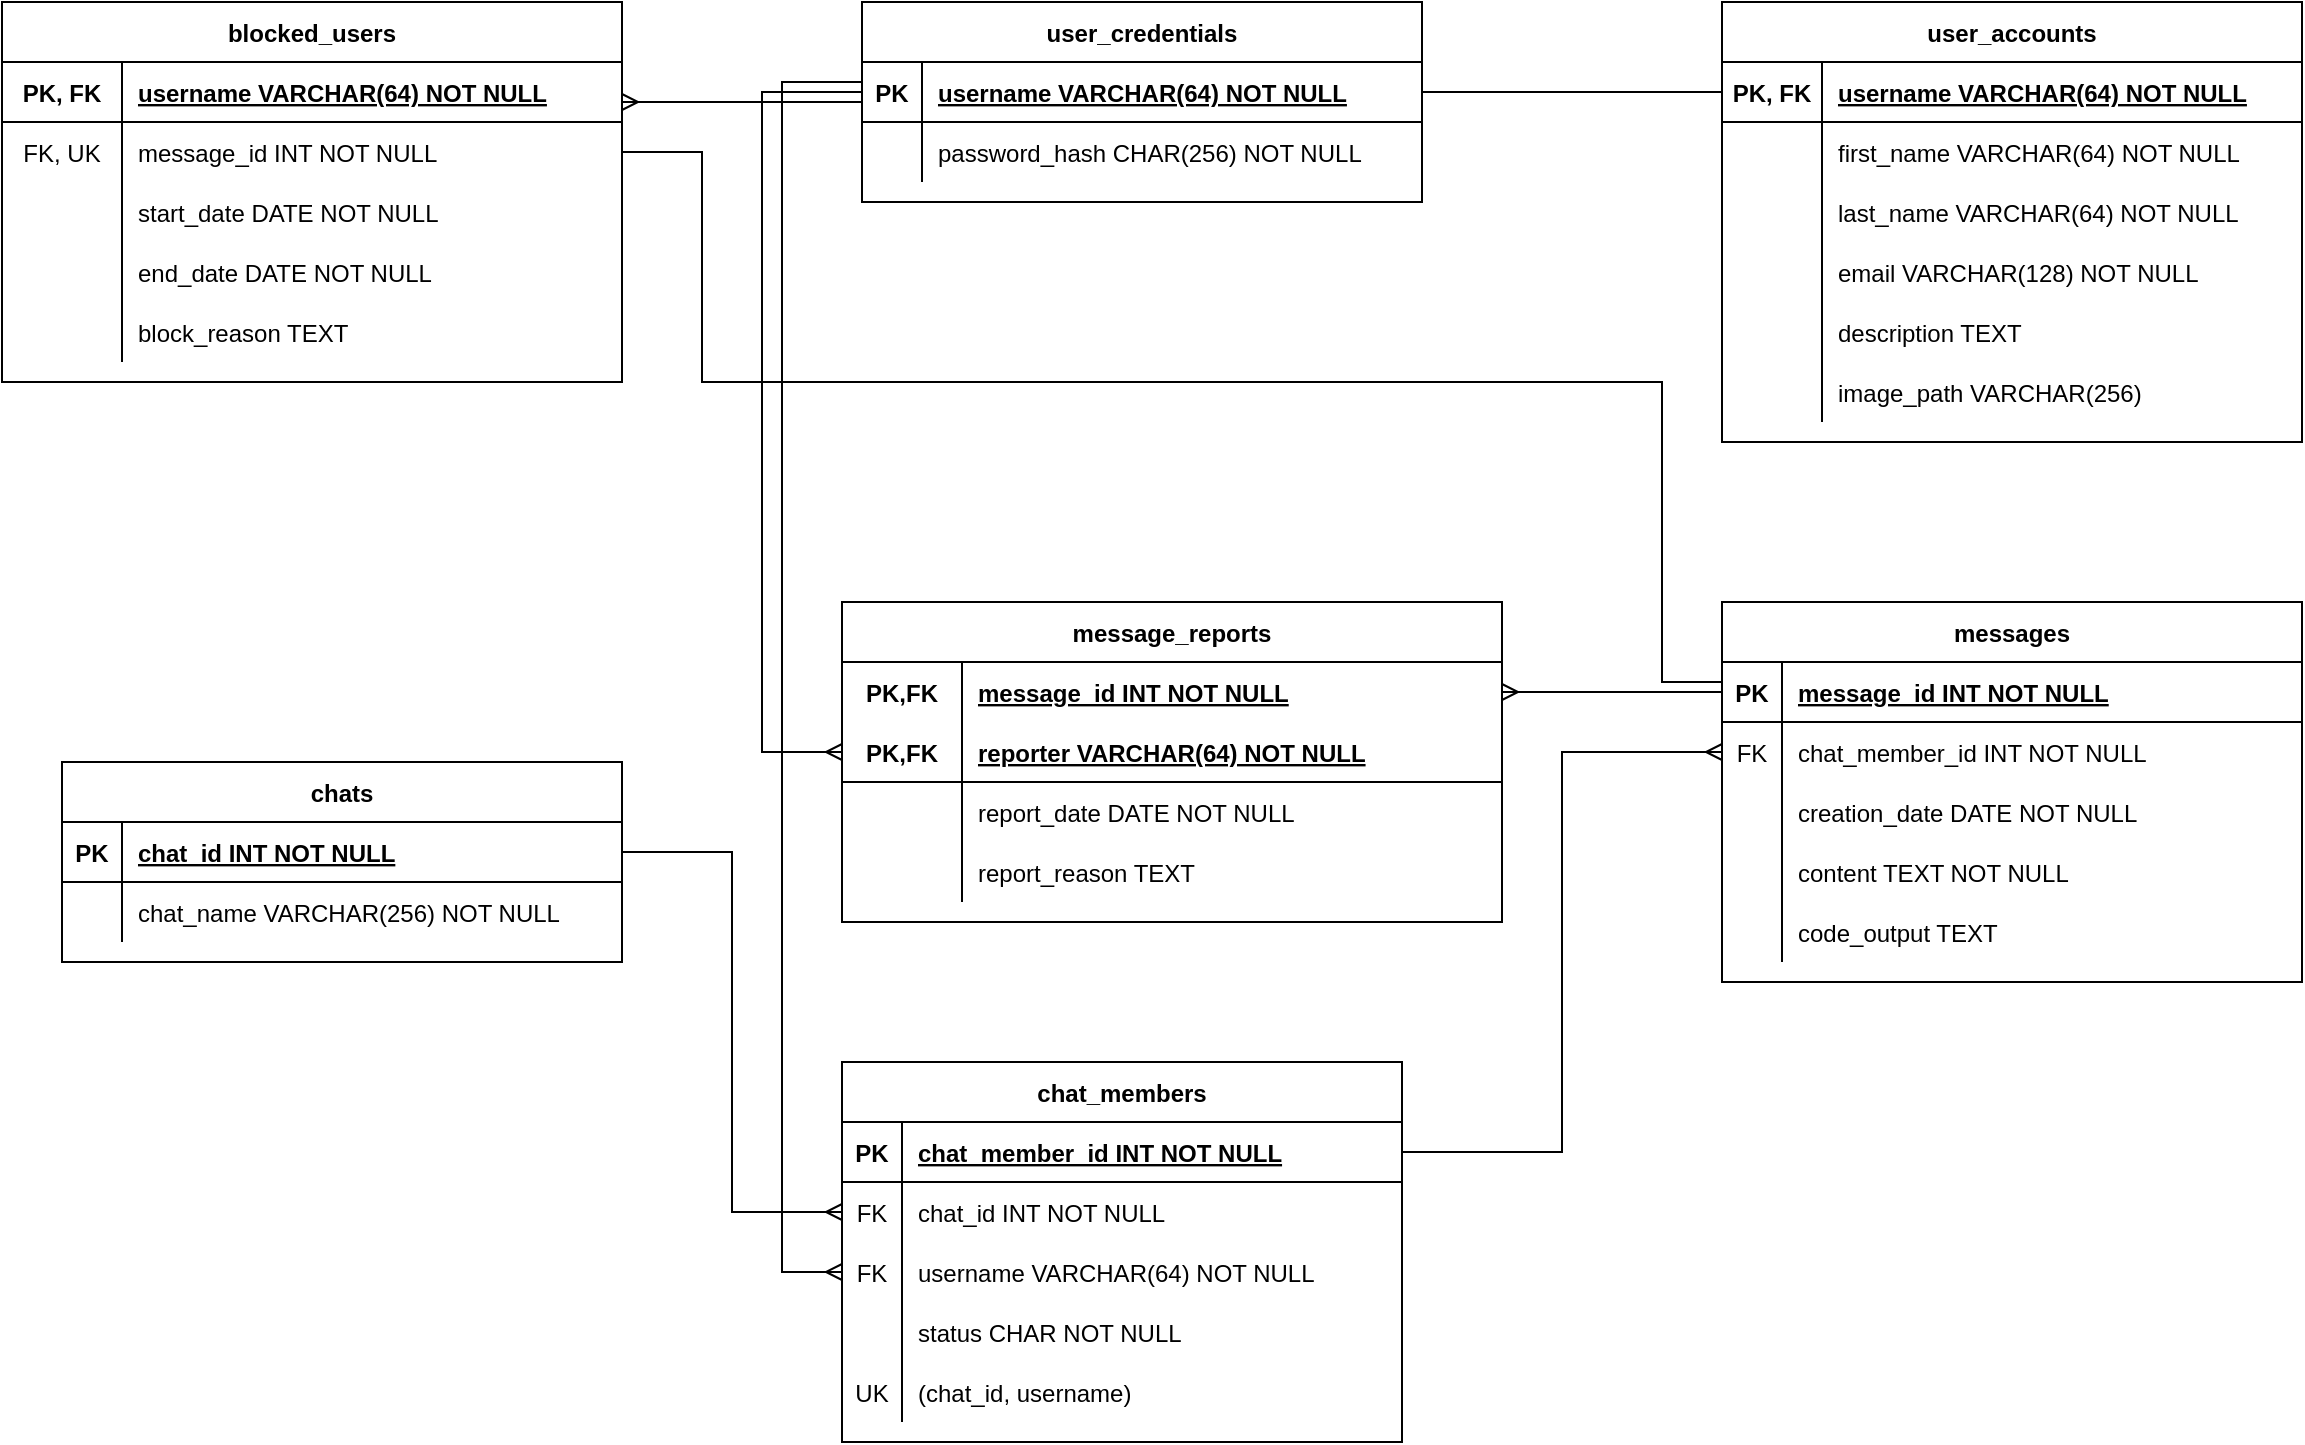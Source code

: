 <mxfile version="15.4.0" type="device"><diagram id="R2lEEEUBdFMjLlhIrx00" name="Page-1"><mxGraphModel dx="1888" dy="607" grid="1" gridSize="10" guides="1" tooltips="1" connect="1" arrows="1" fold="1" page="1" pageScale="1" pageWidth="850" pageHeight="1100" math="0" shadow="0" extFonts="Permanent Marker^https://fonts.googleapis.com/css?family=Permanent+Marker"><root><mxCell id="0"/><mxCell id="1" parent="0"/><mxCell id="C-vyLk0tnHw3VtMMgP7b-2" value="user_accounts" style="shape=table;startSize=30;container=1;collapsible=1;childLayout=tableLayout;fixedRows=1;rowLines=0;fontStyle=1;align=center;resizeLast=1;" parent="1" vertex="1"><mxGeometry x="510" y="120" width="290" height="220" as="geometry"/></mxCell><mxCell id="GaO1M5dm3-jOE7K2o9aE-83" value="" style="shape=partialRectangle;collapsible=0;dropTarget=0;pointerEvents=0;fillColor=none;top=0;left=0;bottom=1;right=0;points=[[0,0.5],[1,0.5]];portConstraint=eastwest;" parent="C-vyLk0tnHw3VtMMgP7b-2" vertex="1"><mxGeometry y="30" width="290" height="30" as="geometry"/></mxCell><mxCell id="GaO1M5dm3-jOE7K2o9aE-84" value="PK, FK" style="shape=partialRectangle;connectable=0;fillColor=none;top=0;left=0;bottom=0;right=0;fontStyle=1;overflow=hidden;" parent="GaO1M5dm3-jOE7K2o9aE-83" vertex="1"><mxGeometry width="50" height="30" as="geometry"><mxRectangle width="50" height="30" as="alternateBounds"/></mxGeometry></mxCell><mxCell id="GaO1M5dm3-jOE7K2o9aE-85" value="username VARCHAR(64) NOT NULL" style="shape=partialRectangle;connectable=0;fillColor=none;top=0;left=0;bottom=0;right=0;align=left;spacingLeft=6;fontStyle=5;overflow=hidden;" parent="GaO1M5dm3-jOE7K2o9aE-83" vertex="1"><mxGeometry x="50" width="240" height="30" as="geometry"><mxRectangle width="240" height="30" as="alternateBounds"/></mxGeometry></mxCell><mxCell id="C-vyLk0tnHw3VtMMgP7b-9" value="" style="shape=partialRectangle;collapsible=0;dropTarget=0;pointerEvents=0;fillColor=none;points=[[0,0.5],[1,0.5]];portConstraint=eastwest;top=0;left=0;right=0;bottom=0;" parent="C-vyLk0tnHw3VtMMgP7b-2" vertex="1"><mxGeometry y="60" width="290" height="30" as="geometry"/></mxCell><mxCell id="C-vyLk0tnHw3VtMMgP7b-10" value="" style="shape=partialRectangle;overflow=hidden;connectable=0;fillColor=none;top=0;left=0;bottom=0;right=0;" parent="C-vyLk0tnHw3VtMMgP7b-9" vertex="1"><mxGeometry width="50" height="30" as="geometry"><mxRectangle width="50" height="30" as="alternateBounds"/></mxGeometry></mxCell><mxCell id="C-vyLk0tnHw3VtMMgP7b-11" value="first_name VARCHAR(64) NOT NULL" style="shape=partialRectangle;overflow=hidden;connectable=0;fillColor=none;top=0;left=0;bottom=0;right=0;align=left;spacingLeft=6;" parent="C-vyLk0tnHw3VtMMgP7b-9" vertex="1"><mxGeometry x="50" width="240" height="30" as="geometry"><mxRectangle width="240" height="30" as="alternateBounds"/></mxGeometry></mxCell><mxCell id="GaO1M5dm3-jOE7K2o9aE-3" value="" style="shape=partialRectangle;collapsible=0;dropTarget=0;pointerEvents=0;fillColor=none;top=0;left=0;bottom=0;right=0;points=[[0,0.5],[1,0.5]];portConstraint=eastwest;" parent="C-vyLk0tnHw3VtMMgP7b-2" vertex="1"><mxGeometry y="90" width="290" height="30" as="geometry"/></mxCell><mxCell id="GaO1M5dm3-jOE7K2o9aE-4" value="" style="shape=partialRectangle;connectable=0;fillColor=none;top=0;left=0;bottom=0;right=0;fontStyle=0;overflow=hidden;" parent="GaO1M5dm3-jOE7K2o9aE-3" vertex="1"><mxGeometry width="50" height="30" as="geometry"><mxRectangle width="50" height="30" as="alternateBounds"/></mxGeometry></mxCell><mxCell id="GaO1M5dm3-jOE7K2o9aE-5" value="last_name VARCHAR(64) NOT NULL" style="shape=partialRectangle;connectable=0;fillColor=none;top=0;left=0;bottom=0;right=0;align=left;spacingLeft=6;fontStyle=0;overflow=hidden;" parent="GaO1M5dm3-jOE7K2o9aE-3" vertex="1"><mxGeometry x="50" width="240" height="30" as="geometry"><mxRectangle width="240" height="30" as="alternateBounds"/></mxGeometry></mxCell><mxCell id="685tYnh_V5nKSDZMb5Vd-33" value="" style="shape=partialRectangle;collapsible=0;dropTarget=0;pointerEvents=0;fillColor=none;top=0;left=0;bottom=0;right=0;points=[[0,0.5],[1,0.5]];portConstraint=eastwest;" parent="C-vyLk0tnHw3VtMMgP7b-2" vertex="1"><mxGeometry y="120" width="290" height="30" as="geometry"/></mxCell><mxCell id="685tYnh_V5nKSDZMb5Vd-34" value="" style="shape=partialRectangle;connectable=0;fillColor=none;top=0;left=0;bottom=0;right=0;editable=1;overflow=hidden;" parent="685tYnh_V5nKSDZMb5Vd-33" vertex="1"><mxGeometry width="50" height="30" as="geometry"><mxRectangle width="50" height="30" as="alternateBounds"/></mxGeometry></mxCell><mxCell id="685tYnh_V5nKSDZMb5Vd-35" value="email VARCHAR(128) NOT NULL" style="shape=partialRectangle;connectable=0;fillColor=none;top=0;left=0;bottom=0;right=0;align=left;spacingLeft=6;overflow=hidden;" parent="685tYnh_V5nKSDZMb5Vd-33" vertex="1"><mxGeometry x="50" width="240" height="30" as="geometry"><mxRectangle width="240" height="30" as="alternateBounds"/></mxGeometry></mxCell><mxCell id="685tYnh_V5nKSDZMb5Vd-36" value="" style="shape=partialRectangle;collapsible=0;dropTarget=0;pointerEvents=0;fillColor=none;top=0;left=0;bottom=0;right=0;points=[[0,0.5],[1,0.5]];portConstraint=eastwest;" parent="C-vyLk0tnHw3VtMMgP7b-2" vertex="1"><mxGeometry y="150" width="290" height="30" as="geometry"/></mxCell><mxCell id="685tYnh_V5nKSDZMb5Vd-37" value="" style="shape=partialRectangle;connectable=0;fillColor=none;top=0;left=0;bottom=0;right=0;editable=1;overflow=hidden;" parent="685tYnh_V5nKSDZMb5Vd-36" vertex="1"><mxGeometry width="50" height="30" as="geometry"><mxRectangle width="50" height="30" as="alternateBounds"/></mxGeometry></mxCell><mxCell id="685tYnh_V5nKSDZMb5Vd-38" value="description TEXT" style="shape=partialRectangle;connectable=0;fillColor=none;top=0;left=0;bottom=0;right=0;align=left;spacingLeft=6;overflow=hidden;" parent="685tYnh_V5nKSDZMb5Vd-36" vertex="1"><mxGeometry x="50" width="240" height="30" as="geometry"><mxRectangle width="240" height="30" as="alternateBounds"/></mxGeometry></mxCell><mxCell id="GaO1M5dm3-jOE7K2o9aE-7" value="" style="shape=partialRectangle;collapsible=0;dropTarget=0;pointerEvents=0;fillColor=none;top=0;left=0;bottom=0;right=0;points=[[0,0.5],[1,0.5]];portConstraint=eastwest;" parent="C-vyLk0tnHw3VtMMgP7b-2" vertex="1"><mxGeometry y="180" width="290" height="30" as="geometry"/></mxCell><mxCell id="GaO1M5dm3-jOE7K2o9aE-8" value="" style="shape=partialRectangle;connectable=0;fillColor=none;top=0;left=0;bottom=0;right=0;fontStyle=0;overflow=hidden;" parent="GaO1M5dm3-jOE7K2o9aE-7" vertex="1"><mxGeometry width="50" height="30" as="geometry"><mxRectangle width="50" height="30" as="alternateBounds"/></mxGeometry></mxCell><mxCell id="GaO1M5dm3-jOE7K2o9aE-9" value="image_path VARCHAR(256)" style="shape=partialRectangle;connectable=0;fillColor=none;top=0;left=0;bottom=0;right=0;align=left;spacingLeft=6;fontStyle=0;overflow=hidden;" parent="GaO1M5dm3-jOE7K2o9aE-7" vertex="1"><mxGeometry x="50" width="240" height="30" as="geometry"><mxRectangle width="240" height="30" as="alternateBounds"/></mxGeometry></mxCell><mxCell id="C-vyLk0tnHw3VtMMgP7b-23" value="user_credentials" style="shape=table;startSize=30;container=1;collapsible=1;childLayout=tableLayout;fixedRows=1;rowLines=0;fontStyle=1;align=center;resizeLast=1;" parent="1" vertex="1"><mxGeometry x="80" y="120" width="280" height="100" as="geometry"/></mxCell><mxCell id="C-vyLk0tnHw3VtMMgP7b-24" value="" style="shape=partialRectangle;collapsible=0;dropTarget=0;pointerEvents=0;fillColor=none;points=[[0,0.5],[1,0.5]];portConstraint=eastwest;top=0;left=0;right=0;bottom=1;" parent="C-vyLk0tnHw3VtMMgP7b-23" vertex="1"><mxGeometry y="30" width="280" height="30" as="geometry"/></mxCell><mxCell id="C-vyLk0tnHw3VtMMgP7b-25" value="PK" style="shape=partialRectangle;overflow=hidden;connectable=0;fillColor=none;top=0;left=0;bottom=0;right=0;fontStyle=1;" parent="C-vyLk0tnHw3VtMMgP7b-24" vertex="1"><mxGeometry width="30" height="30" as="geometry"><mxRectangle width="30" height="30" as="alternateBounds"/></mxGeometry></mxCell><mxCell id="C-vyLk0tnHw3VtMMgP7b-26" value="username VARCHAR(64) NOT NULL" style="shape=partialRectangle;overflow=hidden;connectable=0;fillColor=none;top=0;left=0;bottom=0;right=0;align=left;spacingLeft=6;fontStyle=5;" parent="C-vyLk0tnHw3VtMMgP7b-24" vertex="1"><mxGeometry x="30" width="250" height="30" as="geometry"><mxRectangle width="250" height="30" as="alternateBounds"/></mxGeometry></mxCell><mxCell id="C-vyLk0tnHw3VtMMgP7b-27" value="" style="shape=partialRectangle;collapsible=0;dropTarget=0;pointerEvents=0;fillColor=none;points=[[0,0.5],[1,0.5]];portConstraint=eastwest;top=0;left=0;right=0;bottom=0;" parent="C-vyLk0tnHw3VtMMgP7b-23" vertex="1"><mxGeometry y="60" width="280" height="30" as="geometry"/></mxCell><mxCell id="C-vyLk0tnHw3VtMMgP7b-28" value="" style="shape=partialRectangle;overflow=hidden;connectable=0;fillColor=none;top=0;left=0;bottom=0;right=0;" parent="C-vyLk0tnHw3VtMMgP7b-27" vertex="1"><mxGeometry width="30" height="30" as="geometry"><mxRectangle width="30" height="30" as="alternateBounds"/></mxGeometry></mxCell><mxCell id="C-vyLk0tnHw3VtMMgP7b-29" value="password_hash CHAR(256) NOT NULL" style="shape=partialRectangle;overflow=hidden;connectable=0;fillColor=none;top=0;left=0;bottom=0;right=0;align=left;spacingLeft=6;" parent="C-vyLk0tnHw3VtMMgP7b-27" vertex="1"><mxGeometry x="30" width="250" height="30" as="geometry"><mxRectangle width="250" height="30" as="alternateBounds"/></mxGeometry></mxCell><mxCell id="GaO1M5dm3-jOE7K2o9aE-10" value="chats" style="shape=table;startSize=30;container=1;collapsible=1;childLayout=tableLayout;fixedRows=1;rowLines=0;fontStyle=1;align=center;resizeLast=1;" parent="1" vertex="1"><mxGeometry x="-320" y="500" width="280" height="100" as="geometry"/></mxCell><mxCell id="GaO1M5dm3-jOE7K2o9aE-11" value="" style="shape=partialRectangle;collapsible=0;dropTarget=0;pointerEvents=0;fillColor=none;top=0;left=0;bottom=1;right=0;points=[[0,0.5],[1,0.5]];portConstraint=eastwest;" parent="GaO1M5dm3-jOE7K2o9aE-10" vertex="1"><mxGeometry y="30" width="280" height="30" as="geometry"/></mxCell><mxCell id="GaO1M5dm3-jOE7K2o9aE-12" value="PK" style="shape=partialRectangle;connectable=0;fillColor=none;top=0;left=0;bottom=0;right=0;fontStyle=1;overflow=hidden;" parent="GaO1M5dm3-jOE7K2o9aE-11" vertex="1"><mxGeometry width="30" height="30" as="geometry"><mxRectangle width="30" height="30" as="alternateBounds"/></mxGeometry></mxCell><mxCell id="GaO1M5dm3-jOE7K2o9aE-13" value="chat_id INT NOT NULL" style="shape=partialRectangle;connectable=0;fillColor=none;top=0;left=0;bottom=0;right=0;align=left;spacingLeft=6;fontStyle=5;overflow=hidden;" parent="GaO1M5dm3-jOE7K2o9aE-11" vertex="1"><mxGeometry x="30" width="250" height="30" as="geometry"><mxRectangle width="250" height="30" as="alternateBounds"/></mxGeometry></mxCell><mxCell id="GaO1M5dm3-jOE7K2o9aE-14" value="" style="shape=partialRectangle;collapsible=0;dropTarget=0;pointerEvents=0;fillColor=none;top=0;left=0;bottom=0;right=0;points=[[0,0.5],[1,0.5]];portConstraint=eastwest;" parent="GaO1M5dm3-jOE7K2o9aE-10" vertex="1"><mxGeometry y="60" width="280" height="30" as="geometry"/></mxCell><mxCell id="GaO1M5dm3-jOE7K2o9aE-15" value="" style="shape=partialRectangle;connectable=0;fillColor=none;top=0;left=0;bottom=0;right=0;editable=1;overflow=hidden;" parent="GaO1M5dm3-jOE7K2o9aE-14" vertex="1"><mxGeometry width="30" height="30" as="geometry"><mxRectangle width="30" height="30" as="alternateBounds"/></mxGeometry></mxCell><mxCell id="GaO1M5dm3-jOE7K2o9aE-16" value="chat_name VARCHAR(256) NOT NULL" style="shape=partialRectangle;connectable=0;fillColor=none;top=0;left=0;bottom=0;right=0;align=left;spacingLeft=6;overflow=hidden;" parent="GaO1M5dm3-jOE7K2o9aE-14" vertex="1"><mxGeometry x="30" width="250" height="30" as="geometry"><mxRectangle width="250" height="30" as="alternateBounds"/></mxGeometry></mxCell><mxCell id="GaO1M5dm3-jOE7K2o9aE-23" value="messages" style="shape=table;startSize=30;container=1;collapsible=1;childLayout=tableLayout;fixedRows=1;rowLines=0;fontStyle=1;align=center;resizeLast=1;" parent="1" vertex="1"><mxGeometry x="510" y="420" width="290" height="190" as="geometry"/></mxCell><mxCell id="GaO1M5dm3-jOE7K2o9aE-24" value="" style="shape=partialRectangle;collapsible=0;dropTarget=0;pointerEvents=0;fillColor=none;top=0;left=0;bottom=1;right=0;points=[[0,0.5],[1,0.5]];portConstraint=eastwest;" parent="GaO1M5dm3-jOE7K2o9aE-23" vertex="1"><mxGeometry y="30" width="290" height="30" as="geometry"/></mxCell><mxCell id="GaO1M5dm3-jOE7K2o9aE-25" value="PK" style="shape=partialRectangle;connectable=0;fillColor=none;top=0;left=0;bottom=0;right=0;fontStyle=1;overflow=hidden;" parent="GaO1M5dm3-jOE7K2o9aE-24" vertex="1"><mxGeometry width="30" height="30" as="geometry"><mxRectangle width="30" height="30" as="alternateBounds"/></mxGeometry></mxCell><mxCell id="GaO1M5dm3-jOE7K2o9aE-26" value="message_id INT NOT NULL" style="shape=partialRectangle;connectable=0;fillColor=none;top=0;left=0;bottom=0;right=0;align=left;spacingLeft=6;fontStyle=5;overflow=hidden;" parent="GaO1M5dm3-jOE7K2o9aE-24" vertex="1"><mxGeometry x="30" width="260" height="30" as="geometry"><mxRectangle width="260" height="30" as="alternateBounds"/></mxGeometry></mxCell><mxCell id="GaO1M5dm3-jOE7K2o9aE-168" value="" style="shape=partialRectangle;collapsible=0;dropTarget=0;pointerEvents=0;fillColor=none;top=0;left=0;bottom=0;right=0;points=[[0,0.5],[1,0.5]];portConstraint=eastwest;" parent="GaO1M5dm3-jOE7K2o9aE-23" vertex="1"><mxGeometry y="60" width="290" height="30" as="geometry"/></mxCell><mxCell id="GaO1M5dm3-jOE7K2o9aE-169" value="FK" style="shape=partialRectangle;connectable=0;fillColor=none;top=0;left=0;bottom=0;right=0;fontStyle=0;overflow=hidden;" parent="GaO1M5dm3-jOE7K2o9aE-168" vertex="1"><mxGeometry width="30" height="30" as="geometry"><mxRectangle width="30" height="30" as="alternateBounds"/></mxGeometry></mxCell><mxCell id="GaO1M5dm3-jOE7K2o9aE-170" value="chat_member_id INT NOT NULL" style="shape=partialRectangle;connectable=0;fillColor=none;top=0;left=0;bottom=0;right=0;align=left;spacingLeft=6;fontStyle=0;overflow=hidden;" parent="GaO1M5dm3-jOE7K2o9aE-168" vertex="1"><mxGeometry x="30" width="260" height="30" as="geometry"><mxRectangle width="260" height="30" as="alternateBounds"/></mxGeometry></mxCell><mxCell id="GaO1M5dm3-jOE7K2o9aE-27" value="" style="shape=partialRectangle;collapsible=0;dropTarget=0;pointerEvents=0;fillColor=none;top=0;left=0;bottom=0;right=0;points=[[0,0.5],[1,0.5]];portConstraint=eastwest;" parent="GaO1M5dm3-jOE7K2o9aE-23" vertex="1"><mxGeometry y="90" width="290" height="30" as="geometry"/></mxCell><mxCell id="GaO1M5dm3-jOE7K2o9aE-28" value="" style="shape=partialRectangle;connectable=0;fillColor=none;top=0;left=0;bottom=0;right=0;editable=1;overflow=hidden;" parent="GaO1M5dm3-jOE7K2o9aE-27" vertex="1"><mxGeometry width="30" height="30" as="geometry"><mxRectangle width="30" height="30" as="alternateBounds"/></mxGeometry></mxCell><mxCell id="GaO1M5dm3-jOE7K2o9aE-29" value="creation_date DATE NOT NULL" style="shape=partialRectangle;connectable=0;fillColor=none;top=0;left=0;bottom=0;right=0;align=left;spacingLeft=6;overflow=hidden;" parent="GaO1M5dm3-jOE7K2o9aE-27" vertex="1"><mxGeometry x="30" width="260" height="30" as="geometry"><mxRectangle width="260" height="30" as="alternateBounds"/></mxGeometry></mxCell><mxCell id="GaO1M5dm3-jOE7K2o9aE-30" value="" style="shape=partialRectangle;collapsible=0;dropTarget=0;pointerEvents=0;fillColor=none;top=0;left=0;bottom=0;right=0;points=[[0,0.5],[1,0.5]];portConstraint=eastwest;" parent="GaO1M5dm3-jOE7K2o9aE-23" vertex="1"><mxGeometry y="120" width="290" height="30" as="geometry"/></mxCell><mxCell id="GaO1M5dm3-jOE7K2o9aE-31" value="" style="shape=partialRectangle;connectable=0;fillColor=none;top=0;left=0;bottom=0;right=0;editable=1;overflow=hidden;" parent="GaO1M5dm3-jOE7K2o9aE-30" vertex="1"><mxGeometry width="30" height="30" as="geometry"><mxRectangle width="30" height="30" as="alternateBounds"/></mxGeometry></mxCell><mxCell id="GaO1M5dm3-jOE7K2o9aE-32" value="content TEXT NOT NULL" style="shape=partialRectangle;connectable=0;fillColor=none;top=0;left=0;bottom=0;right=0;align=left;spacingLeft=6;overflow=hidden;" parent="GaO1M5dm3-jOE7K2o9aE-30" vertex="1"><mxGeometry x="30" width="260" height="30" as="geometry"><mxRectangle width="260" height="30" as="alternateBounds"/></mxGeometry></mxCell><mxCell id="685tYnh_V5nKSDZMb5Vd-1" value="" style="shape=partialRectangle;collapsible=0;dropTarget=0;pointerEvents=0;fillColor=none;top=0;left=0;bottom=0;right=0;points=[[0,0.5],[1,0.5]];portConstraint=eastwest;" parent="GaO1M5dm3-jOE7K2o9aE-23" vertex="1"><mxGeometry y="150" width="290" height="30" as="geometry"/></mxCell><mxCell id="685tYnh_V5nKSDZMb5Vd-2" value="" style="shape=partialRectangle;connectable=0;fillColor=none;top=0;left=0;bottom=0;right=0;editable=1;overflow=hidden;" parent="685tYnh_V5nKSDZMb5Vd-1" vertex="1"><mxGeometry width="30" height="30" as="geometry"><mxRectangle width="30" height="30" as="alternateBounds"/></mxGeometry></mxCell><mxCell id="685tYnh_V5nKSDZMb5Vd-3" value="code_output TEXT" style="shape=partialRectangle;connectable=0;fillColor=none;top=0;left=0;bottom=0;right=0;align=left;spacingLeft=6;overflow=hidden;" parent="685tYnh_V5nKSDZMb5Vd-1" vertex="1"><mxGeometry x="30" width="260" height="30" as="geometry"><mxRectangle width="260" height="30" as="alternateBounds"/></mxGeometry></mxCell><mxCell id="GaO1M5dm3-jOE7K2o9aE-127" value="message_reports" style="shape=table;startSize=30;container=1;collapsible=1;childLayout=tableLayout;fixedRows=1;rowLines=0;fontStyle=1;align=center;resizeLast=1;" parent="1" vertex="1"><mxGeometry x="70" y="420" width="330" height="160" as="geometry"/></mxCell><mxCell id="GaO1M5dm3-jOE7K2o9aE-128" value="" style="shape=partialRectangle;collapsible=0;dropTarget=0;pointerEvents=0;fillColor=none;top=0;left=0;bottom=0;right=0;points=[[0,0.5],[1,0.5]];portConstraint=eastwest;" parent="GaO1M5dm3-jOE7K2o9aE-127" vertex="1"><mxGeometry y="30" width="330" height="30" as="geometry"/></mxCell><mxCell id="GaO1M5dm3-jOE7K2o9aE-129" value="PK,FK" style="shape=partialRectangle;connectable=0;fillColor=none;top=0;left=0;bottom=0;right=0;fontStyle=1;overflow=hidden;" parent="GaO1M5dm3-jOE7K2o9aE-128" vertex="1"><mxGeometry width="60" height="30" as="geometry"><mxRectangle width="60" height="30" as="alternateBounds"/></mxGeometry></mxCell><mxCell id="GaO1M5dm3-jOE7K2o9aE-130" value="message_id INT NOT NULL" style="shape=partialRectangle;connectable=0;fillColor=none;top=0;left=0;bottom=0;right=0;align=left;spacingLeft=6;fontStyle=5;overflow=hidden;" parent="GaO1M5dm3-jOE7K2o9aE-128" vertex="1"><mxGeometry x="60" width="270" height="30" as="geometry"><mxRectangle width="270" height="30" as="alternateBounds"/></mxGeometry></mxCell><mxCell id="GaO1M5dm3-jOE7K2o9aE-131" value="" style="shape=partialRectangle;collapsible=0;dropTarget=0;pointerEvents=0;fillColor=none;top=0;left=0;bottom=1;right=0;points=[[0,0.5],[1,0.5]];portConstraint=eastwest;" parent="GaO1M5dm3-jOE7K2o9aE-127" vertex="1"><mxGeometry y="60" width="330" height="30" as="geometry"/></mxCell><mxCell id="GaO1M5dm3-jOE7K2o9aE-132" value="PK,FK" style="shape=partialRectangle;connectable=0;fillColor=none;top=0;left=0;bottom=0;right=0;fontStyle=1;overflow=hidden;" parent="GaO1M5dm3-jOE7K2o9aE-131" vertex="1"><mxGeometry width="60" height="30" as="geometry"><mxRectangle width="60" height="30" as="alternateBounds"/></mxGeometry></mxCell><mxCell id="GaO1M5dm3-jOE7K2o9aE-133" value="reporter VARCHAR(64) NOT NULL" style="shape=partialRectangle;connectable=0;fillColor=none;top=0;left=0;bottom=0;right=0;align=left;spacingLeft=6;fontStyle=5;overflow=hidden;" parent="GaO1M5dm3-jOE7K2o9aE-131" vertex="1"><mxGeometry x="60" width="270" height="30" as="geometry"><mxRectangle width="270" height="30" as="alternateBounds"/></mxGeometry></mxCell><mxCell id="GaO1M5dm3-jOE7K2o9aE-134" value="" style="shape=partialRectangle;collapsible=0;dropTarget=0;pointerEvents=0;fillColor=none;top=0;left=0;bottom=0;right=0;points=[[0,0.5],[1,0.5]];portConstraint=eastwest;" parent="GaO1M5dm3-jOE7K2o9aE-127" vertex="1"><mxGeometry y="90" width="330" height="30" as="geometry"/></mxCell><mxCell id="GaO1M5dm3-jOE7K2o9aE-135" value="" style="shape=partialRectangle;connectable=0;fillColor=none;top=0;left=0;bottom=0;right=0;editable=1;overflow=hidden;" parent="GaO1M5dm3-jOE7K2o9aE-134" vertex="1"><mxGeometry width="60" height="30" as="geometry"><mxRectangle width="60" height="30" as="alternateBounds"/></mxGeometry></mxCell><mxCell id="GaO1M5dm3-jOE7K2o9aE-136" value="report_date DATE NOT NULL" style="shape=partialRectangle;connectable=0;fillColor=none;top=0;left=0;bottom=0;right=0;align=left;spacingLeft=6;overflow=hidden;" parent="GaO1M5dm3-jOE7K2o9aE-134" vertex="1"><mxGeometry x="60" width="270" height="30" as="geometry"><mxRectangle width="270" height="30" as="alternateBounds"/></mxGeometry></mxCell><mxCell id="tm07gr4r2LHi5_BjwNH7-2" value="" style="shape=partialRectangle;collapsible=0;dropTarget=0;pointerEvents=0;fillColor=none;top=0;left=0;bottom=0;right=0;points=[[0,0.5],[1,0.5]];portConstraint=eastwest;" vertex="1" parent="GaO1M5dm3-jOE7K2o9aE-127"><mxGeometry y="120" width="330" height="30" as="geometry"/></mxCell><mxCell id="tm07gr4r2LHi5_BjwNH7-3" value="" style="shape=partialRectangle;connectable=0;fillColor=none;top=0;left=0;bottom=0;right=0;editable=1;overflow=hidden;" vertex="1" parent="tm07gr4r2LHi5_BjwNH7-2"><mxGeometry width="60" height="30" as="geometry"><mxRectangle width="60" height="30" as="alternateBounds"/></mxGeometry></mxCell><mxCell id="tm07gr4r2LHi5_BjwNH7-4" value="report_reason TEXT" style="shape=partialRectangle;connectable=0;fillColor=none;top=0;left=0;bottom=0;right=0;align=left;spacingLeft=6;overflow=hidden;" vertex="1" parent="tm07gr4r2LHi5_BjwNH7-2"><mxGeometry x="60" width="270" height="30" as="geometry"><mxRectangle width="270" height="30" as="alternateBounds"/></mxGeometry></mxCell><mxCell id="GaO1M5dm3-jOE7K2o9aE-150" value="" style="endArrow=none;html=1;rounded=0;edgeStyle=orthogonalEdgeStyle;exitX=1;exitY=0.5;exitDx=0;exitDy=0;entryX=0;entryY=0.5;entryDx=0;entryDy=0;" parent="1" source="C-vyLk0tnHw3VtMMgP7b-24" target="GaO1M5dm3-jOE7K2o9aE-83" edge="1"><mxGeometry relative="1" as="geometry"><mxPoint x="340" y="230" as="sourcePoint"/><mxPoint x="500" y="230" as="targetPoint"/></mxGeometry></mxCell><mxCell id="GaO1M5dm3-jOE7K2o9aE-153" value="" style="endArrow=ERmany;html=1;rounded=0;edgeStyle=orthogonalEdgeStyle;entryX=0;entryY=0.5;entryDx=0;entryDy=0;exitX=0;exitY=0.5;exitDx=0;exitDy=0;endFill=0;" parent="1" source="C-vyLk0tnHw3VtMMgP7b-24" target="GaO1M5dm3-jOE7K2o9aE-131" edge="1"><mxGeometry relative="1" as="geometry"><mxPoint x="60" y="165" as="sourcePoint"/><mxPoint x="520" y="175" as="targetPoint"/><Array as="points"><mxPoint x="30" y="165"/><mxPoint x="30" y="495"/></Array></mxGeometry></mxCell><mxCell id="GaO1M5dm3-jOE7K2o9aE-165" value="" style="endArrow=ERmany;html=1;rounded=0;edgeStyle=orthogonalEdgeStyle;entryX=1;entryY=0.5;entryDx=0;entryDy=0;exitX=0;exitY=0.5;exitDx=0;exitDy=0;endFill=0;" parent="1" source="GaO1M5dm3-jOE7K2o9aE-24" target="GaO1M5dm3-jOE7K2o9aE-128" edge="1"><mxGeometry relative="1" as="geometry"><mxPoint x="90" y="175" as="sourcePoint"/><mxPoint x="80" y="505" as="targetPoint"/><Array as="points"><mxPoint x="490" y="465"/><mxPoint x="490" y="465"/></Array></mxGeometry></mxCell><mxCell id="GaO1M5dm3-jOE7K2o9aE-177" value="blocked_users" style="shape=table;startSize=30;container=1;collapsible=1;childLayout=tableLayout;fixedRows=1;rowLines=0;fontStyle=1;align=center;resizeLast=1;" parent="1" vertex="1"><mxGeometry x="-350" y="120" width="310" height="190" as="geometry"/></mxCell><mxCell id="GaO1M5dm3-jOE7K2o9aE-178" value="" style="shape=partialRectangle;collapsible=0;dropTarget=0;pointerEvents=0;fillColor=none;top=0;left=0;bottom=1;right=0;points=[[0,0.5],[1,0.5]];portConstraint=eastwest;" parent="GaO1M5dm3-jOE7K2o9aE-177" vertex="1"><mxGeometry y="30" width="310" height="30" as="geometry"/></mxCell><mxCell id="GaO1M5dm3-jOE7K2o9aE-179" value="PK, FK" style="shape=partialRectangle;connectable=0;fillColor=none;top=0;left=0;bottom=0;right=0;fontStyle=1;overflow=hidden;" parent="GaO1M5dm3-jOE7K2o9aE-178" vertex="1"><mxGeometry width="60" height="30" as="geometry"><mxRectangle width="60" height="30" as="alternateBounds"/></mxGeometry></mxCell><mxCell id="GaO1M5dm3-jOE7K2o9aE-180" value="username VARCHAR(64) NOT NULL" style="shape=partialRectangle;connectable=0;fillColor=none;top=0;left=0;bottom=0;right=0;align=left;spacingLeft=6;fontStyle=5;overflow=hidden;" parent="GaO1M5dm3-jOE7K2o9aE-178" vertex="1"><mxGeometry x="60" width="250" height="30" as="geometry"><mxRectangle width="250" height="30" as="alternateBounds"/></mxGeometry></mxCell><mxCell id="GaO1M5dm3-jOE7K2o9aE-196" value="" style="shape=partialRectangle;collapsible=0;dropTarget=0;pointerEvents=0;fillColor=none;top=0;left=0;bottom=0;right=0;points=[[0,0.5],[1,0.5]];portConstraint=eastwest;" parent="GaO1M5dm3-jOE7K2o9aE-177" vertex="1"><mxGeometry y="60" width="310" height="30" as="geometry"/></mxCell><mxCell id="GaO1M5dm3-jOE7K2o9aE-197" value="FK, UK" style="shape=partialRectangle;connectable=0;fillColor=none;top=0;left=0;bottom=0;right=0;fontStyle=0;overflow=hidden;" parent="GaO1M5dm3-jOE7K2o9aE-196" vertex="1"><mxGeometry width="60" height="30" as="geometry"><mxRectangle width="60" height="30" as="alternateBounds"/></mxGeometry></mxCell><mxCell id="GaO1M5dm3-jOE7K2o9aE-198" value="message_id INT NOT NULL" style="shape=partialRectangle;connectable=0;fillColor=none;top=0;left=0;bottom=0;right=0;align=left;spacingLeft=6;fontStyle=0;overflow=hidden;" parent="GaO1M5dm3-jOE7K2o9aE-196" vertex="1"><mxGeometry x="60" width="250" height="30" as="geometry"><mxRectangle width="250" height="30" as="alternateBounds"/></mxGeometry></mxCell><mxCell id="GaO1M5dm3-jOE7K2o9aE-181" value="" style="shape=partialRectangle;collapsible=0;dropTarget=0;pointerEvents=0;fillColor=none;top=0;left=0;bottom=0;right=0;points=[[0,0.5],[1,0.5]];portConstraint=eastwest;" parent="GaO1M5dm3-jOE7K2o9aE-177" vertex="1"><mxGeometry y="90" width="310" height="30" as="geometry"/></mxCell><mxCell id="GaO1M5dm3-jOE7K2o9aE-182" value="" style="shape=partialRectangle;connectable=0;fillColor=none;top=0;left=0;bottom=0;right=0;editable=1;overflow=hidden;" parent="GaO1M5dm3-jOE7K2o9aE-181" vertex="1"><mxGeometry width="60" height="30" as="geometry"><mxRectangle width="60" height="30" as="alternateBounds"/></mxGeometry></mxCell><mxCell id="GaO1M5dm3-jOE7K2o9aE-183" value="start_date DATE NOT NULL" style="shape=partialRectangle;connectable=0;fillColor=none;top=0;left=0;bottom=0;right=0;align=left;spacingLeft=6;overflow=hidden;" parent="GaO1M5dm3-jOE7K2o9aE-181" vertex="1"><mxGeometry x="60" width="250" height="30" as="geometry"><mxRectangle width="250" height="30" as="alternateBounds"/></mxGeometry></mxCell><mxCell id="GaO1M5dm3-jOE7K2o9aE-184" value="" style="shape=partialRectangle;collapsible=0;dropTarget=0;pointerEvents=0;fillColor=none;top=0;left=0;bottom=0;right=0;points=[[0,0.5],[1,0.5]];portConstraint=eastwest;" parent="GaO1M5dm3-jOE7K2o9aE-177" vertex="1"><mxGeometry y="120" width="310" height="30" as="geometry"/></mxCell><mxCell id="GaO1M5dm3-jOE7K2o9aE-185" value="" style="shape=partialRectangle;connectable=0;fillColor=none;top=0;left=0;bottom=0;right=0;editable=1;overflow=hidden;" parent="GaO1M5dm3-jOE7K2o9aE-184" vertex="1"><mxGeometry width="60" height="30" as="geometry"><mxRectangle width="60" height="30" as="alternateBounds"/></mxGeometry></mxCell><mxCell id="GaO1M5dm3-jOE7K2o9aE-186" value="end_date DATE NOT NULL" style="shape=partialRectangle;connectable=0;fillColor=none;top=0;left=0;bottom=0;right=0;align=left;spacingLeft=6;overflow=hidden;" parent="GaO1M5dm3-jOE7K2o9aE-184" vertex="1"><mxGeometry x="60" width="250" height="30" as="geometry"><mxRectangle width="250" height="30" as="alternateBounds"/></mxGeometry></mxCell><mxCell id="GaO1M5dm3-jOE7K2o9aE-193" value="" style="shape=partialRectangle;collapsible=0;dropTarget=0;pointerEvents=0;fillColor=none;top=0;left=0;bottom=0;right=0;points=[[0,0.5],[1,0.5]];portConstraint=eastwest;" parent="GaO1M5dm3-jOE7K2o9aE-177" vertex="1"><mxGeometry y="150" width="310" height="30" as="geometry"/></mxCell><mxCell id="GaO1M5dm3-jOE7K2o9aE-194" value="" style="shape=partialRectangle;connectable=0;fillColor=none;top=0;left=0;bottom=0;right=0;fontStyle=0;overflow=hidden;" parent="GaO1M5dm3-jOE7K2o9aE-193" vertex="1"><mxGeometry width="60" height="30" as="geometry"><mxRectangle width="60" height="30" as="alternateBounds"/></mxGeometry></mxCell><mxCell id="GaO1M5dm3-jOE7K2o9aE-195" value="block_reason TEXT " style="shape=partialRectangle;connectable=0;fillColor=none;top=0;left=0;bottom=0;right=0;align=left;spacingLeft=6;fontStyle=0;overflow=hidden;" parent="GaO1M5dm3-jOE7K2o9aE-193" vertex="1"><mxGeometry x="60" width="250" height="30" as="geometry"><mxRectangle width="250" height="30" as="alternateBounds"/></mxGeometry></mxCell><mxCell id="GaO1M5dm3-jOE7K2o9aE-199" value="" style="endArrow=ERmany;html=1;rounded=0;edgeStyle=orthogonalEdgeStyle;endFill=0;" parent="1" edge="1"><mxGeometry relative="1" as="geometry"><mxPoint x="80" y="165" as="sourcePoint"/><mxPoint x="-40" y="170" as="targetPoint"/><Array as="points"><mxPoint x="80" y="170"/></Array></mxGeometry></mxCell><mxCell id="GaO1M5dm3-jOE7K2o9aE-213" value="" style="endArrow=none;html=1;rounded=0;edgeStyle=orthogonalEdgeStyle;entryX=1;entryY=0.5;entryDx=0;entryDy=0;exitX=0;exitY=0.5;exitDx=0;exitDy=0;endFill=0;" parent="1" source="GaO1M5dm3-jOE7K2o9aE-24" target="GaO1M5dm3-jOE7K2o9aE-196" edge="1"><mxGeometry relative="1" as="geometry"><mxPoint x="190" y="300" as="sourcePoint"/><mxPoint x="-30" y="175" as="targetPoint"/><Array as="points"><mxPoint x="510" y="460"/><mxPoint x="480" y="460"/><mxPoint x="480" y="310"/><mxPoint y="310"/><mxPoint y="195"/></Array></mxGeometry></mxCell><mxCell id="685tYnh_V5nKSDZMb5Vd-4" value="chat_members" style="shape=table;startSize=30;container=1;collapsible=1;childLayout=tableLayout;fixedRows=1;rowLines=0;fontStyle=1;align=center;resizeLast=1;" parent="1" vertex="1"><mxGeometry x="70" y="650" width="280" height="190" as="geometry"/></mxCell><mxCell id="685tYnh_V5nKSDZMb5Vd-5" value="" style="shape=partialRectangle;collapsible=0;dropTarget=0;pointerEvents=0;fillColor=none;top=0;left=0;bottom=1;right=0;points=[[0,0.5],[1,0.5]];portConstraint=eastwest;" parent="685tYnh_V5nKSDZMb5Vd-4" vertex="1"><mxGeometry y="30" width="280" height="30" as="geometry"/></mxCell><mxCell id="685tYnh_V5nKSDZMb5Vd-6" value="PK" style="shape=partialRectangle;connectable=0;fillColor=none;top=0;left=0;bottom=0;right=0;fontStyle=1;overflow=hidden;" parent="685tYnh_V5nKSDZMb5Vd-5" vertex="1"><mxGeometry width="30" height="30" as="geometry"><mxRectangle width="30" height="30" as="alternateBounds"/></mxGeometry></mxCell><mxCell id="685tYnh_V5nKSDZMb5Vd-7" value="chat_member_id INT NOT NULL" style="shape=partialRectangle;connectable=0;fillColor=none;top=0;left=0;bottom=0;right=0;align=left;spacingLeft=6;fontStyle=5;overflow=hidden;" parent="685tYnh_V5nKSDZMb5Vd-5" vertex="1"><mxGeometry x="30" width="250" height="30" as="geometry"><mxRectangle width="250" height="30" as="alternateBounds"/></mxGeometry></mxCell><mxCell id="685tYnh_V5nKSDZMb5Vd-11" value="" style="shape=partialRectangle;collapsible=0;dropTarget=0;pointerEvents=0;fillColor=none;top=0;left=0;bottom=0;right=0;points=[[0,0.5],[1,0.5]];portConstraint=eastwest;" parent="685tYnh_V5nKSDZMb5Vd-4" vertex="1"><mxGeometry y="60" width="280" height="30" as="geometry"/></mxCell><mxCell id="685tYnh_V5nKSDZMb5Vd-12" value="FK" style="shape=partialRectangle;connectable=0;fillColor=none;top=0;left=0;bottom=0;right=0;editable=1;overflow=hidden;" parent="685tYnh_V5nKSDZMb5Vd-11" vertex="1"><mxGeometry width="30" height="30" as="geometry"><mxRectangle width="30" height="30" as="alternateBounds"/></mxGeometry></mxCell><mxCell id="685tYnh_V5nKSDZMb5Vd-13" value="chat_id INT NOT NULL" style="shape=partialRectangle;connectable=0;fillColor=none;top=0;left=0;bottom=0;right=0;align=left;spacingLeft=6;overflow=hidden;" parent="685tYnh_V5nKSDZMb5Vd-11" vertex="1"><mxGeometry x="30" width="250" height="30" as="geometry"><mxRectangle width="250" height="30" as="alternateBounds"/></mxGeometry></mxCell><mxCell id="685tYnh_V5nKSDZMb5Vd-14" value="" style="shape=partialRectangle;collapsible=0;dropTarget=0;pointerEvents=0;fillColor=none;top=0;left=0;bottom=0;right=0;points=[[0,0.5],[1,0.5]];portConstraint=eastwest;" parent="685tYnh_V5nKSDZMb5Vd-4" vertex="1"><mxGeometry y="90" width="280" height="30" as="geometry"/></mxCell><mxCell id="685tYnh_V5nKSDZMb5Vd-15" value="FK" style="shape=partialRectangle;connectable=0;fillColor=none;top=0;left=0;bottom=0;right=0;editable=1;overflow=hidden;" parent="685tYnh_V5nKSDZMb5Vd-14" vertex="1"><mxGeometry width="30" height="30" as="geometry"><mxRectangle width="30" height="30" as="alternateBounds"/></mxGeometry></mxCell><mxCell id="685tYnh_V5nKSDZMb5Vd-16" value="username VARCHAR(64) NOT NULL" style="shape=partialRectangle;connectable=0;fillColor=none;top=0;left=0;bottom=0;right=0;align=left;spacingLeft=6;overflow=hidden;" parent="685tYnh_V5nKSDZMb5Vd-14" vertex="1"><mxGeometry x="30" width="250" height="30" as="geometry"><mxRectangle width="250" height="30" as="alternateBounds"/></mxGeometry></mxCell><mxCell id="685tYnh_V5nKSDZMb5Vd-24" value="" style="shape=partialRectangle;collapsible=0;dropTarget=0;pointerEvents=0;fillColor=none;top=0;left=0;bottom=0;right=0;points=[[0,0.5],[1,0.5]];portConstraint=eastwest;" parent="685tYnh_V5nKSDZMb5Vd-4" vertex="1"><mxGeometry y="120" width="280" height="30" as="geometry"/></mxCell><mxCell id="685tYnh_V5nKSDZMb5Vd-25" value="" style="shape=partialRectangle;connectable=0;fillColor=none;top=0;left=0;bottom=0;right=0;editable=1;overflow=hidden;" parent="685tYnh_V5nKSDZMb5Vd-24" vertex="1"><mxGeometry width="30" height="30" as="geometry"><mxRectangle width="30" height="30" as="alternateBounds"/></mxGeometry></mxCell><mxCell id="685tYnh_V5nKSDZMb5Vd-26" value="status CHAR NOT NULL" style="shape=partialRectangle;connectable=0;fillColor=none;top=0;left=0;bottom=0;right=0;align=left;spacingLeft=6;overflow=hidden;" parent="685tYnh_V5nKSDZMb5Vd-24" vertex="1"><mxGeometry x="30" width="250" height="30" as="geometry"><mxRectangle width="250" height="30" as="alternateBounds"/></mxGeometry></mxCell><mxCell id="685tYnh_V5nKSDZMb5Vd-17" value="" style="shape=partialRectangle;collapsible=0;dropTarget=0;pointerEvents=0;fillColor=none;top=0;left=0;bottom=0;right=0;points=[[0,0.5],[1,0.5]];portConstraint=eastwest;" parent="685tYnh_V5nKSDZMb5Vd-4" vertex="1"><mxGeometry y="150" width="280" height="30" as="geometry"/></mxCell><mxCell id="685tYnh_V5nKSDZMb5Vd-18" value="UK" style="shape=partialRectangle;connectable=0;fillColor=none;top=0;left=0;bottom=0;right=0;editable=1;overflow=hidden;" parent="685tYnh_V5nKSDZMb5Vd-17" vertex="1"><mxGeometry width="30" height="30" as="geometry"><mxRectangle width="30" height="30" as="alternateBounds"/></mxGeometry></mxCell><mxCell id="685tYnh_V5nKSDZMb5Vd-19" value="(chat_id, username)" style="shape=partialRectangle;connectable=0;fillColor=none;top=0;left=0;bottom=0;right=0;align=left;spacingLeft=6;overflow=hidden;" parent="685tYnh_V5nKSDZMb5Vd-17" vertex="1"><mxGeometry x="30" width="250" height="30" as="geometry"><mxRectangle width="250" height="30" as="alternateBounds"/></mxGeometry></mxCell><mxCell id="685tYnh_V5nKSDZMb5Vd-20" value="" style="endArrow=ERmany;html=1;rounded=0;edgeStyle=orthogonalEdgeStyle;exitX=1;exitY=0.5;exitDx=0;exitDy=0;entryX=0;entryY=0.5;entryDx=0;entryDy=0;endFill=0;" parent="1" source="GaO1M5dm3-jOE7K2o9aE-11" target="685tYnh_V5nKSDZMb5Vd-11" edge="1"><mxGeometry relative="1" as="geometry"><mxPoint x="-100" y="630" as="sourcePoint"/><mxPoint x="60" y="630" as="targetPoint"/></mxGeometry></mxCell><mxCell id="685tYnh_V5nKSDZMb5Vd-21" value="" style="endArrow=ERmany;html=1;rounded=0;edgeStyle=orthogonalEdgeStyle;exitX=1;exitY=0.5;exitDx=0;exitDy=0;entryX=0;entryY=0.5;entryDx=0;entryDy=0;endFill=0;" parent="1" source="685tYnh_V5nKSDZMb5Vd-5" target="GaO1M5dm3-jOE7K2o9aE-168" edge="1"><mxGeometry relative="1" as="geometry"><mxPoint x="380" y="730" as="sourcePoint"/><mxPoint x="540" y="730" as="targetPoint"/></mxGeometry></mxCell><mxCell id="685tYnh_V5nKSDZMb5Vd-39" value="" style="endArrow=ERmany;html=1;rounded=0;edgeStyle=orthogonalEdgeStyle;entryX=0;entryY=0.5;entryDx=0;entryDy=0;exitX=0;exitY=0.5;exitDx=0;exitDy=0;endFill=0;" parent="1" source="C-vyLk0tnHw3VtMMgP7b-24" target="685tYnh_V5nKSDZMb5Vd-14" edge="1"><mxGeometry relative="1" as="geometry"><mxPoint x="-130" y="760" as="sourcePoint"/><mxPoint x="30" y="760" as="targetPoint"/><Array as="points"><mxPoint x="80" y="160"/><mxPoint x="40" y="160"/><mxPoint x="40" y="755"/></Array></mxGeometry></mxCell></root></mxGraphModel></diagram></mxfile>